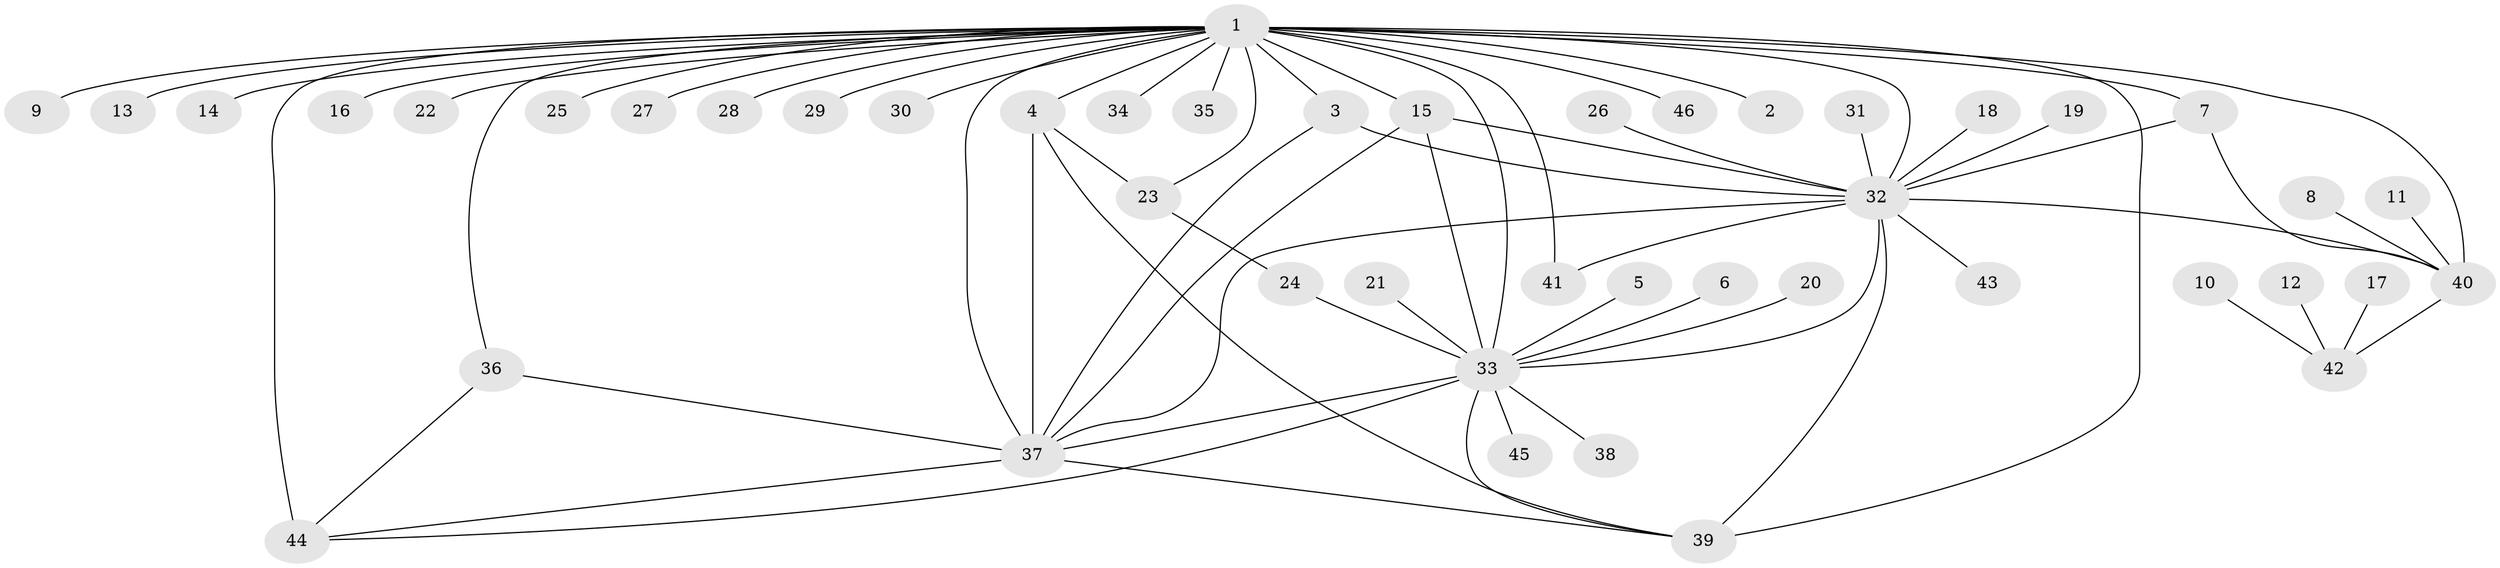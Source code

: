 // original degree distribution, {18: 0.010869565217391304, 30: 0.010869565217391304, 11: 0.010869565217391304, 2: 0.15217391304347827, 1: 0.5108695652173914, 6: 0.021739130434782608, 4: 0.03260869565217391, 9: 0.010869565217391304, 7: 0.03260869565217391, 3: 0.13043478260869565, 5: 0.021739130434782608, 12: 0.010869565217391304, 8: 0.043478260869565216}
// Generated by graph-tools (version 1.1) at 2025/25/03/09/25 03:25:59]
// undirected, 46 vertices, 68 edges
graph export_dot {
graph [start="1"]
  node [color=gray90,style=filled];
  1;
  2;
  3;
  4;
  5;
  6;
  7;
  8;
  9;
  10;
  11;
  12;
  13;
  14;
  15;
  16;
  17;
  18;
  19;
  20;
  21;
  22;
  23;
  24;
  25;
  26;
  27;
  28;
  29;
  30;
  31;
  32;
  33;
  34;
  35;
  36;
  37;
  38;
  39;
  40;
  41;
  42;
  43;
  44;
  45;
  46;
  1 -- 2 [weight=1.0];
  1 -- 3 [weight=1.0];
  1 -- 4 [weight=1.0];
  1 -- 7 [weight=1.0];
  1 -- 9 [weight=1.0];
  1 -- 13 [weight=1.0];
  1 -- 14 [weight=1.0];
  1 -- 15 [weight=1.0];
  1 -- 16 [weight=1.0];
  1 -- 22 [weight=1.0];
  1 -- 23 [weight=3.0];
  1 -- 25 [weight=1.0];
  1 -- 27 [weight=1.0];
  1 -- 28 [weight=1.0];
  1 -- 29 [weight=1.0];
  1 -- 30 [weight=1.0];
  1 -- 32 [weight=3.0];
  1 -- 33 [weight=4.0];
  1 -- 34 [weight=1.0];
  1 -- 35 [weight=1.0];
  1 -- 36 [weight=1.0];
  1 -- 37 [weight=4.0];
  1 -- 39 [weight=2.0];
  1 -- 40 [weight=3.0];
  1 -- 41 [weight=1.0];
  1 -- 44 [weight=3.0];
  1 -- 46 [weight=1.0];
  3 -- 32 [weight=1.0];
  3 -- 37 [weight=1.0];
  4 -- 23 [weight=1.0];
  4 -- 37 [weight=1.0];
  4 -- 39 [weight=1.0];
  5 -- 33 [weight=1.0];
  6 -- 33 [weight=1.0];
  7 -- 32 [weight=1.0];
  7 -- 40 [weight=1.0];
  8 -- 40 [weight=1.0];
  10 -- 42 [weight=1.0];
  11 -- 40 [weight=1.0];
  12 -- 42 [weight=1.0];
  15 -- 32 [weight=1.0];
  15 -- 33 [weight=1.0];
  15 -- 37 [weight=1.0];
  17 -- 42 [weight=1.0];
  18 -- 32 [weight=1.0];
  19 -- 32 [weight=1.0];
  20 -- 33 [weight=1.0];
  21 -- 33 [weight=1.0];
  23 -- 24 [weight=1.0];
  24 -- 33 [weight=1.0];
  26 -- 32 [weight=1.0];
  31 -- 32 [weight=1.0];
  32 -- 33 [weight=3.0];
  32 -- 37 [weight=2.0];
  32 -- 39 [weight=1.0];
  32 -- 40 [weight=1.0];
  32 -- 41 [weight=1.0];
  32 -- 43 [weight=1.0];
  33 -- 37 [weight=1.0];
  33 -- 38 [weight=1.0];
  33 -- 39 [weight=1.0];
  33 -- 44 [weight=1.0];
  33 -- 45 [weight=1.0];
  36 -- 37 [weight=1.0];
  36 -- 44 [weight=1.0];
  37 -- 39 [weight=1.0];
  37 -- 44 [weight=1.0];
  40 -- 42 [weight=1.0];
}
